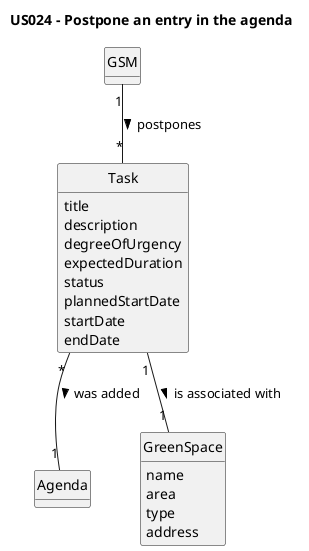 @startuml
skinparam monochrome true
skinparam packageStyle rectangle
skinparam shadowing false

'left to right direction

skinparam classAttributeIconSize 0

hide circle
hide methods

title US024 - Postpone an entry in the agenda

class Agenda {
}

class Task {
    title
    description
    degreeOfUrgency
    expectedDuration
    status
    plannedStartDate
    startDate
    endDate
}

class GSM {
}

class GreenSpace {
    name
    area
    type
    address
}


Task "*" -- "1" Agenda : was added >
Task "1" -- "1" GreenSpace : is associated with >
GSM "1" -- "*" Task : postpones >
@enduml